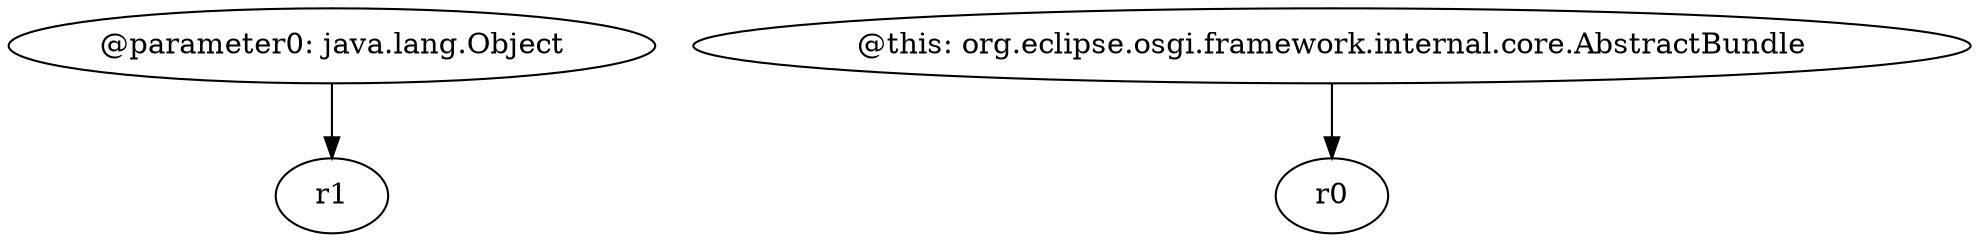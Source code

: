 digraph g {
0[label="@parameter0: java.lang.Object"]
1[label="r1"]
0->1[label=""]
2[label="@this: org.eclipse.osgi.framework.internal.core.AbstractBundle"]
3[label="r0"]
2->3[label=""]
}